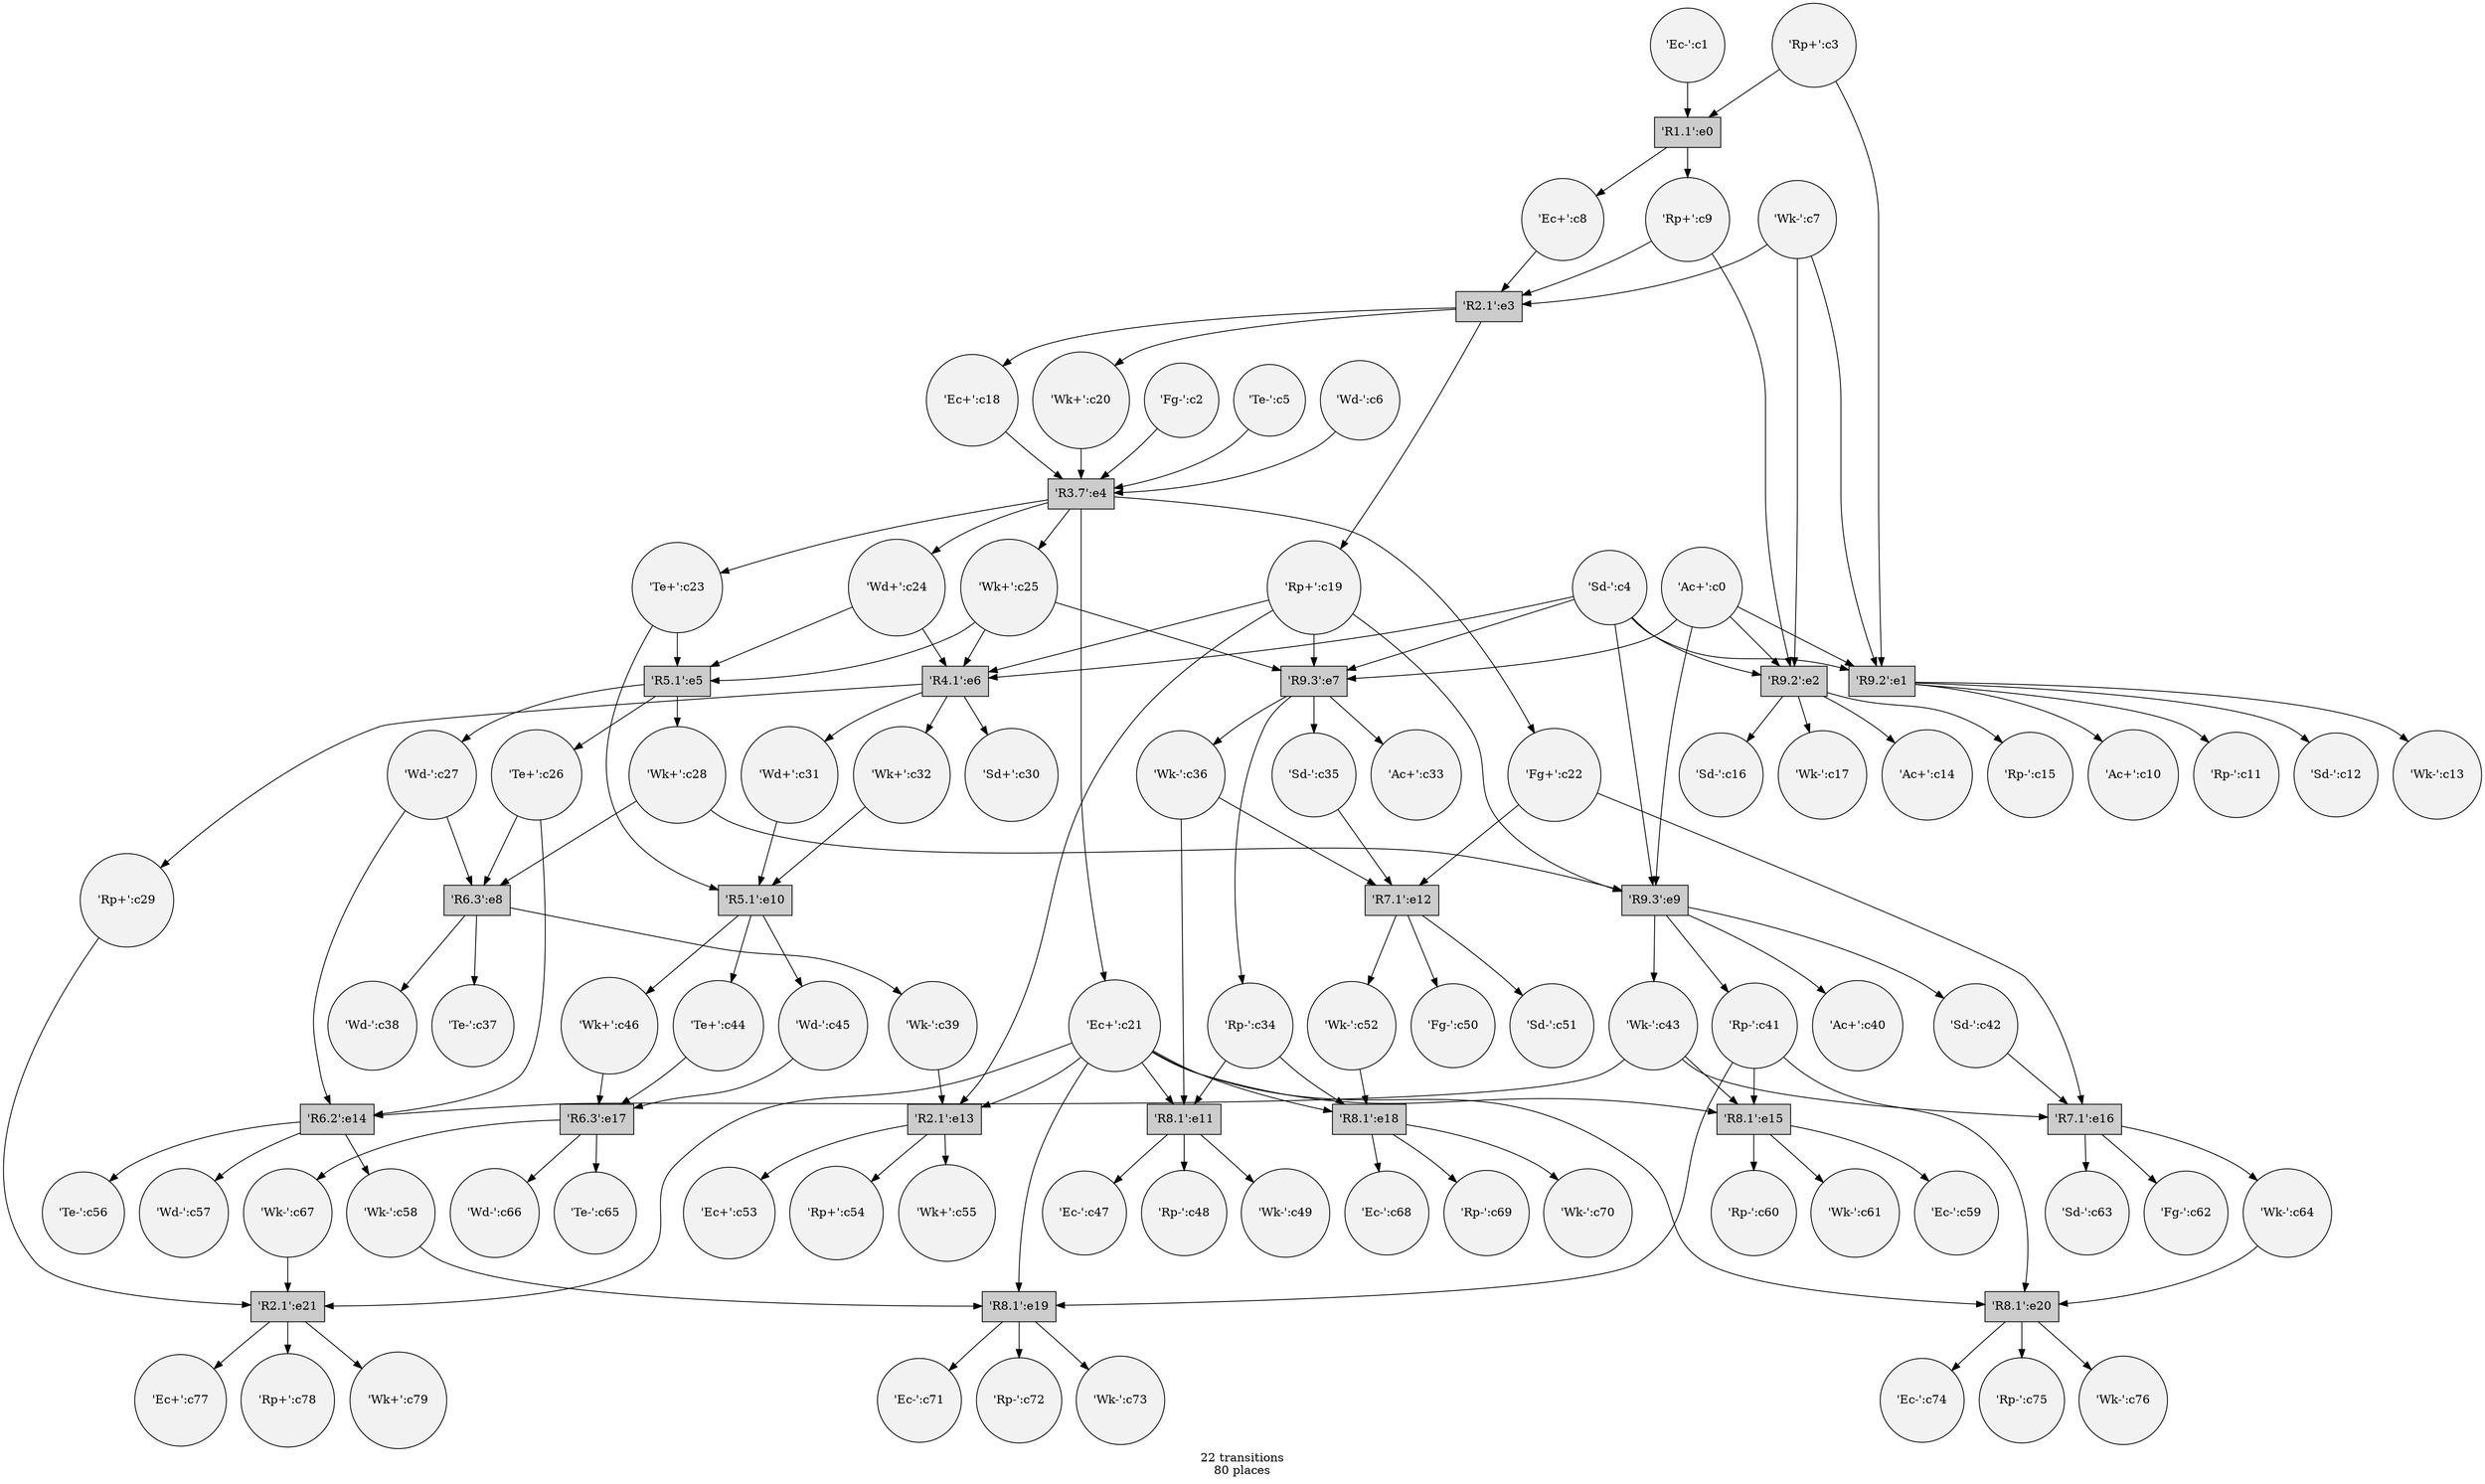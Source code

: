 digraph {
	/* transitions */
	node	[shape=box style=filled fillcolor=gray80];
	t139802812493152 [label="'R1.1':e0"];
	t139802812490320 [label="'R9.2':e1"];
	t139802812493344 [label="'R9.2':e2"];
	t139802812489792 [label="'R2.1':e3"];
	t139802812490944 [label="'R3.7':e4"];
	t139802812491040 [label="'R5.1':e5"];
	t139802812492912 [label="'R4.1':e6"];
	t139802812491328 [label="'R9.3':e7"];
	t139802812493056 [label="'R6.3':e8"];
	t139802812490032 [label="'R9.3':e9"];
	t139802812491088 [label="'R5.1':e10"];
	t139802812493008 [label="'R8.1':e11"];
	t139802813524480 [label="'R7.1':e12"];
	t139802813525152 [label="'R2.1':e13"];
	t139802813525824 [label="'R6.2':e14"];
	t139802813522800 [label="'R8.1':e15"];
	t139802813522512 [label="'R7.1':e16"];
	t139802813525104 [label="'R6.3':e17"];
	t139802813522272 [label="'R8.1':e18"];
	t139802813524240 [label="'R8.1':e19"];
	t139802813524576 [label="'R8.1':e20"];
	t139802813522704 [label="'R2.1':e21"];

	/* places, flow and context relations */
	node	[shape=circle fillcolor=gray95];
	p139802812369888 [label="'Ac+':c0"];
	p139802812369888 -> t139802812493344;
	p139802812369888 -> t139802812490032;
	p139802812369888 -> t139802812491328;
	p139802812369888 -> t139802812490320;

	p139802812367920 [label="'Ec-':c1"];
	p139802812367920 -> t139802812493152;

	p139802812368688 [label="'Fg-':c2"];
	p139802812368688 -> t139802812490944;

	p139802812368448 [label="'Rp+':c3"];
	p139802812368448 -> t139802812490320;
	p139802812368448 -> t139802812493152;

	p139802812368160 [label="'Sd-':c4"];
	p139802812368160 -> t139802812493344;
	p139802812368160 -> t139802812491328;
	p139802812368160 -> t139802812490320;
	p139802812368160 -> t139802812492912;
	p139802812368160 -> t139802812490032;

	p139802812368352 [label="'Te-':c5"];
	p139802812368352 -> t139802812490944;

	p139802812370704 [label="'Wd-':c6"];
	p139802812370704 -> t139802812490944;

	p139802812378896 [label="'Wk-':c7"];
	p139802812378896 -> t139802812493344;
	p139802812378896 -> t139802812489792;
	p139802812378896 -> t139802812490320;

	p139802812378464 [label="'Ec+':c8"];
	t139802812493152 -> p139802812378464;
	p139802812378464 -> t139802812489792;

	p139802812378512 [label="'Rp+':c9"];
	t139802812493152 -> p139802812378512;
	p139802812378512 -> t139802812493344;
	p139802812378512 -> t139802812489792;

	p139802812378224 [label="'Ac+':c10"];
	t139802812490320 -> p139802812378224;

	p139802812378368 [label="'Rp-':c11"];
	t139802812490320 -> p139802812378368;

	p139802812378848 [label="'Sd-':c12"];
	t139802812490320 -> p139802812378848;

	p139802812378176 [label="'Wk-':c13"];
	t139802812490320 -> p139802812378176;

	p139802812378272 [label="'Ac+':c14"];
	t139802812493344 -> p139802812378272;

	p139802812378128 [label="'Rp-':c15"];
	t139802812493344 -> p139802812378128;

	p139802812377312 [label="'Sd-':c16"];
	t139802812493344 -> p139802812377312;

	p139802812377264 [label="'Wk-':c17"];
	t139802812493344 -> p139802812377264;

	p139802812377840 [label="'Ec+':c18"];
	t139802812489792 -> p139802812377840;
	p139802812377840 -> t139802812490944;

	p139802812377216 [label="'Rp+':c19"];
	t139802812489792 -> p139802812377216;
	p139802812377216 -> t139802813525152;
	p139802812377216 -> t139802812490032;
	p139802812377216 -> t139802812491328;
	p139802812377216 -> t139802812492912;

	p139802812376784 [label="'Wk+':c20"];
	t139802812489792 -> p139802812376784;
	p139802812376784 -> t139802812490944;

	p139802812375392 [label="'Ec+':c21"];
	t139802812490944 -> p139802812375392;
	p139802812375392 -> t139802813524576;
	p139802812375392 -> t139802813525152;
	p139802812375392 -> t139802812493008;
	p139802812375392 -> t139802813524240;
	p139802812375392 -> t139802813522704;
	p139802812375392 -> t139802813522272;
	p139802812375392 -> t139802813522800;

	p139802812375536 [label="'Fg+':c22"];
	t139802812490944 -> p139802812375536;
	p139802812375536 -> t139802813524480;
	p139802812375536 -> t139802813522512;

	p139802812376064 [label="'Te+':c23"];
	t139802812490944 -> p139802812376064;
	p139802812376064 -> t139802812491040;
	p139802812376064 -> t139802812491088;

	p139802812375488 [label="'Wd+':c24"];
	t139802812490944 -> p139802812375488;
	p139802812375488 -> t139802812491040;
	p139802812375488 -> t139802812492912;

	p139802812376832 [label="'Wk+':c25"];
	t139802812490944 -> p139802812376832;
	p139802812376832 -> t139802812491040;
	p139802812376832 -> t139802812491328;
	p139802812376832 -> t139802812492912;

	p139802812377984 [label="'Te+':c26"];
	t139802812491040 -> p139802812377984;
	p139802812377984 -> t139802812493056;
	p139802812377984 -> t139802813525824;

	p139802812376640 [label="'Wd-':c27"];
	t139802812491040 -> p139802812376640;
	p139802812376640 -> t139802812493056;
	p139802812376640 -> t139802813525824;

	p139802812375680 [label="'Wk+':c28"];
	t139802812491040 -> p139802812375680;
	p139802812375680 -> t139802812493056;
	p139802812375680 -> t139802812490032;

	p139802812377792 [label="'Rp+':c29"];
	t139802812492912 -> p139802812377792;
	p139802812377792 -> t139802813522704;

	p139802812375632 [label="'Sd+':c30"];
	t139802812492912 -> p139802812375632;

	p139802812377744 [label="'Wd+':c31"];
	t139802812492912 -> p139802812377744;
	p139802812377744 -> t139802812491088;

	p139802812377696 [label="'Wk+':c32"];
	t139802812492912 -> p139802812377696;
	p139802812377696 -> t139802812491088;

	p139802812377552 [label="'Ac+':c33"];
	t139802812491328 -> p139802812377552;

	p139802812377648 [label="'Rp-':c34"];
	t139802812491328 -> p139802812377648;
	p139802812377648 -> t139802812493008;
	p139802812377648 -> t139802813522272;

	p139802812376448 [label="'Sd-':c35"];
	t139802812491328 -> p139802812376448;
	p139802812376448 -> t139802813524480;

	p139802812375824 [label="'Wk-':c36"];
	t139802812491328 -> p139802812375824;
	p139802812375824 -> t139802813524480;
	p139802812375824 -> t139802812493008;

	p139802812376592 [label="'Te-':c37"];
	t139802812493056 -> p139802812376592;

	p139802812375344 [label="'Wd-':c38"];
	t139802812493056 -> p139802812375344;

	p139802812377024 [label="'Wk-':c39"];
	t139802812493056 -> p139802812377024;
	p139802812377024 -> t139802813525152;

	p139802812377936 [label="'Ac+':c40"];
	t139802812490032 -> p139802812377936;

	p139802812375872 [label="'Rp-':c41"];
	t139802812490032 -> p139802812375872;
	p139802812375872 -> t139802813524240;
	p139802812375872 -> t139802813524576;
	p139802812375872 -> t139802813522800;

	p139802812378800 [label="'Sd-':c42"];
	t139802812490032 -> p139802812378800;
	p139802812378800 -> t139802813522512;

	p139802812378560 [label="'Wk-':c43"];
	t139802812490032 -> p139802812378560;
	p139802812378560 -> t139802813525824;
	p139802812378560 -> t139802813522512;
	p139802812378560 -> t139802813522800;

	p139802812378704 [label="'Te+':c44"];
	t139802812491088 -> p139802812378704;
	p139802812378704 -> t139802813525104;

	p139802812492096 [label="'Wd-':c45"];
	t139802812491088 -> p139802812492096;
	p139802812492096 -> t139802813525104;

	p139802812491424 [label="'Wk+':c46"];
	t139802812491088 -> p139802812491424;
	p139802812491424 -> t139802813525104;

	p139802812492432 [label="'Ec-':c47"];
	t139802812493008 -> p139802812492432;

	p139802812490704 [label="'Rp-':c48"];
	t139802812493008 -> p139802812490704;

	p139802812492672 [label="'Wk-':c49"];
	t139802812493008 -> p139802812492672;

	p139802812489840 [label="'Fg-':c50"];
	t139802813524480 -> p139802812489840;

	p139802812493392 [label="'Sd-':c51"];
	t139802813524480 -> p139802812493392;

	p139802812492048 [label="'Wk-':c52"];
	t139802813524480 -> p139802812492048;
	p139802812492048 -> t139802813522272;

	p139802812493104 [label="'Ec+':c53"];
	t139802813525152 -> p139802812493104;

	p139802812490464 [label="'Rp+':c54"];
	t139802813525152 -> p139802812490464;

	p139802812491280 [label="'Wk+':c55"];
	t139802813525152 -> p139802812491280;

	p139802812493536 [label="'Te-':c56"];
	t139802813525824 -> p139802812493536;

	p139802812489888 [label="'Wd-':c57"];
	t139802813525824 -> p139802812489888;

	p139802812490512 [label="'Wk-':c58"];
	t139802813525824 -> p139802812490512;
	p139802812490512 -> t139802813524240;

	p139802812492144 [label="'Ec-':c59"];
	t139802813522800 -> p139802812492144;

	p139802812490080 [label="'Rp-':c60"];
	t139802813522800 -> p139802812490080;

	p139802812490848 [label="'Wk-':c61"];
	t139802813522800 -> p139802812490848;

	p139802812490128 [label="'Fg-':c62"];
	t139802813522512 -> p139802812490128;

	p139802812491712 [label="'Sd-':c63"];
	t139802813522512 -> p139802812491712;

	p139802812492000 [label="'Wk-':c64"];
	t139802813522512 -> p139802812492000;
	p139802812492000 -> t139802813524576;

	p139802812492528 [label="'Te-':c65"];
	t139802813525104 -> p139802812492528;

	p139802812492240 [label="'Wd-':c66"];
	t139802813525104 -> p139802812492240;

	p139802812490272 [label="'Wk-':c67"];
	t139802813525104 -> p139802812490272;
	p139802812490272 -> t139802813522704;

	p139802812493248 [label="'Ec-':c68"];
	t139802813522272 -> p139802812493248;

	p139802812490416 [label="'Rp-':c69"];
	t139802813522272 -> p139802812490416;

	p139802812492336 [label="'Wk-':c70"];
	t139802813522272 -> p139802812492336;

	p139802812491568 [label="'Ec-':c71"];
	t139802813524240 -> p139802812491568;

	p139802812493488 [label="'Rp-':c72"];
	t139802813524240 -> p139802812493488;

	p139802812490608 [label="'Wk-':c73"];
	t139802813524240 -> p139802812490608;

	p139802812491760 [label="'Ec-':c74"];
	t139802813524576 -> p139802812491760;

	p139802812490896 [label="'Rp-':c75"];
	t139802813524576 -> p139802812490896;

	p139802812493440 [label="'Wk-':c76"];
	t139802813524576 -> p139802812493440;

	p139802812492384 [label="'Ec+':c77"];
	t139802813522704 -> p139802812492384;

	p139802812492816 [label="'Rp+':c78"];
	t139802813522704 -> p139802812492816;

	p139802812492192 [label="'Wk+':c79"];
	t139802813522704 -> p139802812492192;

	graph [label="22 transitions\n80 places"];
}
